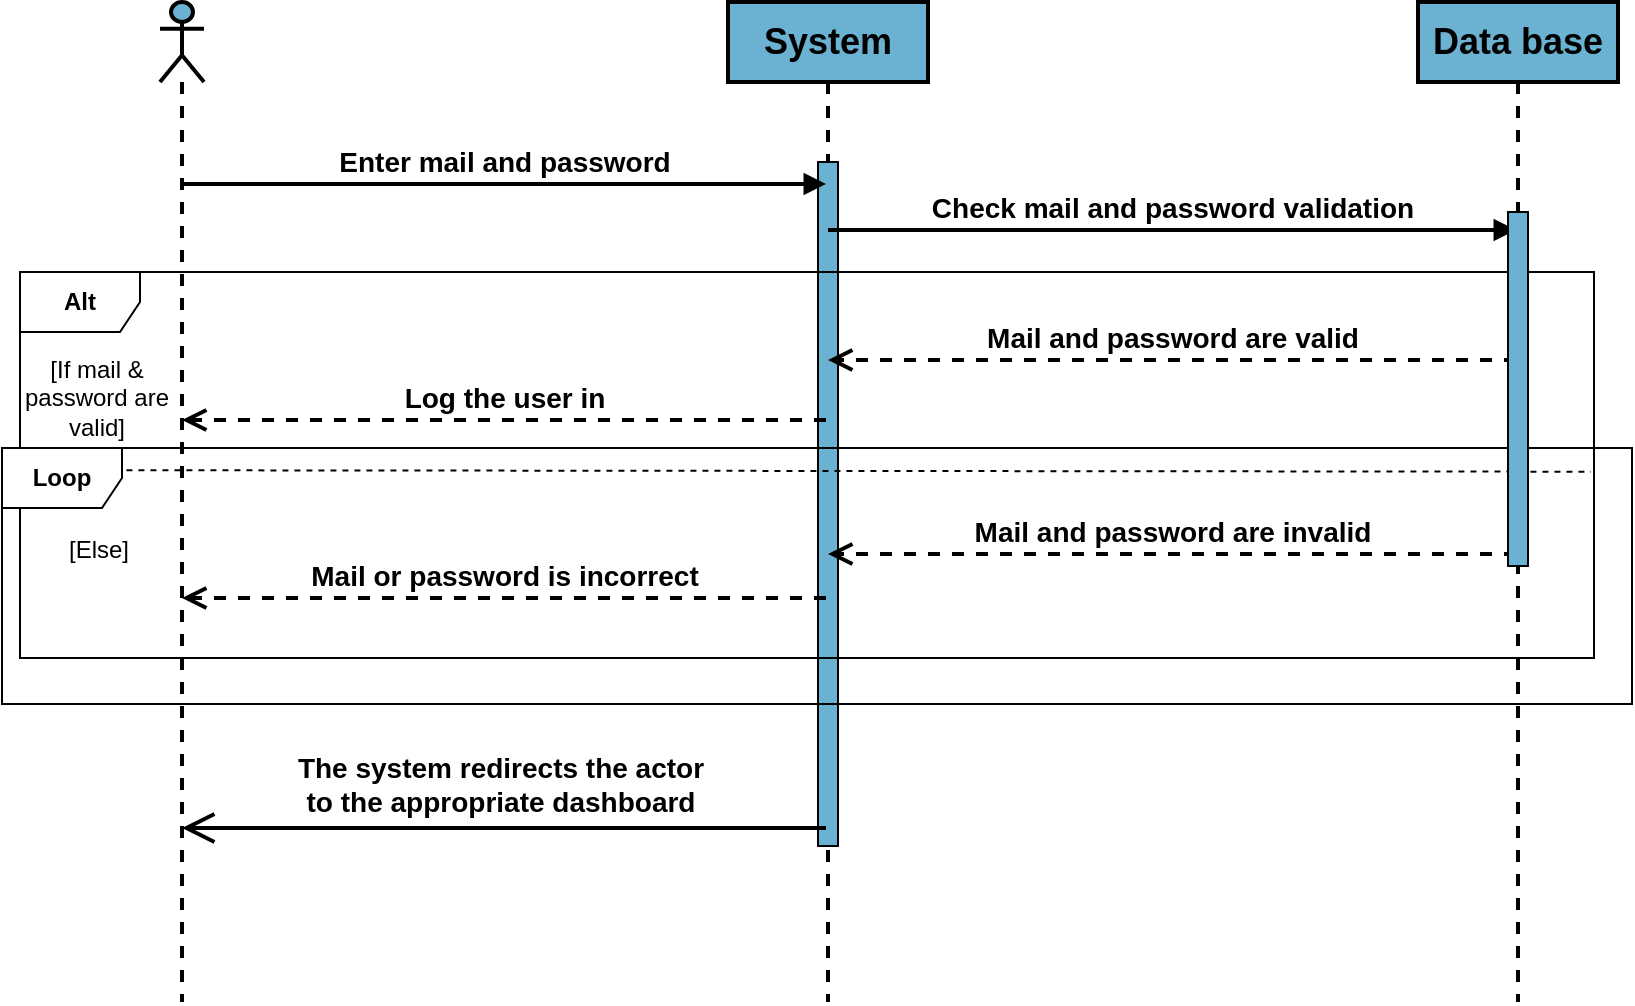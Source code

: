 <mxfile version="24.2.5" type="device">
  <diagram name="Page-1" id="O-xKSkLPYl-1Bb56oxQh">
    <mxGraphModel dx="1050" dy="629" grid="0" gridSize="10" guides="1" tooltips="1" connect="1" arrows="1" fold="1" page="1" pageScale="1" pageWidth="827" pageHeight="1169" math="0" shadow="0">
      <root>
        <mxCell id="0" />
        <mxCell id="1" parent="0" />
        <mxCell id="yFhiEoL9sG4I5cicUTSf-3" value="" style="shape=umlLifeline;perimeter=lifelinePerimeter;whiteSpace=wrap;html=1;container=1;dropTarget=0;collapsible=0;recursiveResize=0;outlineConnect=0;portConstraint=eastwest;newEdgeStyle={&quot;curved&quot;:0,&quot;rounded&quot;:0};participant=umlActor;fillColor=#6BB1D2;strokeWidth=2;" parent="1" vertex="1">
          <mxGeometry x="84" y="28" width="22" height="500" as="geometry" />
        </mxCell>
        <mxCell id="yFhiEoL9sG4I5cicUTSf-4" value="&lt;font style=&quot;font-size: 18px;&quot;&gt;&lt;b&gt;System&lt;/b&gt;&lt;/font&gt;" style="shape=umlLifeline;perimeter=lifelinePerimeter;whiteSpace=wrap;html=1;container=1;dropTarget=0;collapsible=0;recursiveResize=0;outlineConnect=0;portConstraint=eastwest;newEdgeStyle={&quot;curved&quot;:0,&quot;rounded&quot;:0};fillColor=#6BB1D2;strokeWidth=2;" parent="1" vertex="1">
          <mxGeometry x="368" y="28" width="100" height="500" as="geometry" />
        </mxCell>
        <mxCell id="ndBlIhgWlCvM5-CdHkPS-9" value="" style="html=1;points=[[0,0,0,0,5],[0,1,0,0,-5],[1,0,0,0,5],[1,1,0,0,-5]];perimeter=orthogonalPerimeter;outlineConnect=0;targetShapes=umlLifeline;portConstraint=eastwest;newEdgeStyle={&quot;curved&quot;:0,&quot;rounded&quot;:0};fillColor=#6BB1D2;" parent="yFhiEoL9sG4I5cicUTSf-4" vertex="1">
          <mxGeometry x="45" y="80" width="10" height="342" as="geometry" />
        </mxCell>
        <mxCell id="yFhiEoL9sG4I5cicUTSf-6" value="&lt;font style=&quot;font-size: 18px;&quot;&gt;&lt;b&gt;Data base&lt;/b&gt;&lt;/font&gt;" style="shape=umlLifeline;perimeter=lifelinePerimeter;whiteSpace=wrap;html=1;container=1;dropTarget=0;collapsible=0;recursiveResize=0;outlineConnect=0;portConstraint=eastwest;newEdgeStyle={&quot;curved&quot;:0,&quot;rounded&quot;:0};fillColor=#6BB1D2;strokeWidth=2;" parent="1" vertex="1">
          <mxGeometry x="713" y="28" width="100" height="500" as="geometry" />
        </mxCell>
        <mxCell id="yFhiEoL9sG4I5cicUTSf-9" value="&lt;font style=&quot;font-size: 14px;&quot;&gt;&lt;b&gt;Check mail and password validation&lt;/b&gt;&lt;/font&gt;" style="html=1;verticalAlign=bottom;endArrow=block;curved=0;rounded=0;strokeWidth=2;" parent="1" edge="1">
          <mxGeometry width="80" relative="1" as="geometry">
            <mxPoint x="418" y="142" as="sourcePoint" />
            <mxPoint x="762" y="142" as="targetPoint" />
          </mxGeometry>
        </mxCell>
        <mxCell id="yFhiEoL9sG4I5cicUTSf-10" value="&lt;font style=&quot;font-size: 14px;&quot;&gt;&lt;b&gt;Mail and password are valid&lt;/b&gt;&lt;/font&gt;" style="html=1;verticalAlign=bottom;endArrow=open;dashed=1;endSize=8;curved=0;rounded=0;strokeWidth=2;" parent="1" edge="1">
          <mxGeometry relative="1" as="geometry">
            <mxPoint x="762" y="207" as="sourcePoint" />
            <mxPoint x="418" y="207" as="targetPoint" />
          </mxGeometry>
        </mxCell>
        <mxCell id="yFhiEoL9sG4I5cicUTSf-11" value="&lt;font style=&quot;font-size: 14px;&quot;&gt;&lt;b&gt;Mail and password are invalid&lt;/b&gt;&lt;/font&gt;" style="html=1;verticalAlign=bottom;endArrow=open;dashed=1;endSize=8;curved=0;rounded=0;strokeWidth=2;" parent="1" edge="1">
          <mxGeometry relative="1" as="geometry">
            <mxPoint x="762" y="304" as="sourcePoint" />
            <mxPoint x="418" y="304" as="targetPoint" />
          </mxGeometry>
        </mxCell>
        <mxCell id="yFhiEoL9sG4I5cicUTSf-17" value="&lt;b&gt;Alt&lt;/b&gt;" style="shape=umlFrame;whiteSpace=wrap;html=1;pointerEvents=0;" parent="1" vertex="1">
          <mxGeometry x="14" y="163" width="787" height="193" as="geometry" />
        </mxCell>
        <mxCell id="yFhiEoL9sG4I5cicUTSf-22" value="&lt;font style=&quot;font-size: 12px;&quot;&gt;[If mail &amp;amp;&lt;br&gt;password are&lt;br&gt;valid]&lt;/font&gt;" style="text;html=1;align=center;verticalAlign=middle;resizable=0;points=[];autosize=1;strokeColor=none;fillColor=none;" parent="1" vertex="1">
          <mxGeometry x="7" y="198" width="90" height="55" as="geometry" />
        </mxCell>
        <mxCell id="yFhiEoL9sG4I5cicUTSf-23" value="" style="endArrow=none;dashed=1;html=1;rounded=0;entryX=0.998;entryY=0.507;entryDx=0;entryDy=0;entryPerimeter=0;exitX=-0.001;exitY=0.503;exitDx=0;exitDy=0;exitPerimeter=0;strokeWidth=1;" parent="1" edge="1">
          <mxGeometry width="50" height="50" relative="1" as="geometry">
            <mxPoint x="25.225" y="262.079" as="sourcePoint" />
            <mxPoint x="799.45" y="262.851" as="targetPoint" />
          </mxGeometry>
        </mxCell>
        <mxCell id="yFhiEoL9sG4I5cicUTSf-24" value="[Else]" style="text;html=1;align=center;verticalAlign=middle;resizable=0;points=[];autosize=1;strokeColor=none;fillColor=none;" parent="1" vertex="1">
          <mxGeometry x="29" y="289" width="48" height="26" as="geometry" />
        </mxCell>
        <mxCell id="ndBlIhgWlCvM5-CdHkPS-2" value="&lt;font style=&quot;font-size: 14px;&quot;&gt;&lt;b&gt;Enter mail and password&lt;/b&gt;&lt;/font&gt;" style="html=1;verticalAlign=bottom;endArrow=block;curved=0;rounded=0;strokeWidth=2;" parent="1" edge="1">
          <mxGeometry width="80" relative="1" as="geometry">
            <mxPoint x="95" y="119" as="sourcePoint" />
            <mxPoint x="417" y="119" as="targetPoint" />
          </mxGeometry>
        </mxCell>
        <mxCell id="ndBlIhgWlCvM5-CdHkPS-3" value="&lt;font style=&quot;font-size: 14px;&quot;&gt;&lt;b&gt;Log the user in&lt;/b&gt;&lt;/font&gt;" style="html=1;verticalAlign=bottom;endArrow=open;dashed=1;endSize=8;curved=0;rounded=0;strokeWidth=2;" parent="1" edge="1">
          <mxGeometry relative="1" as="geometry">
            <mxPoint x="417" y="237" as="sourcePoint" />
            <mxPoint x="95" y="237" as="targetPoint" />
          </mxGeometry>
        </mxCell>
        <mxCell id="ndBlIhgWlCvM5-CdHkPS-4" value="&lt;font style=&quot;font-size: 14px;&quot;&gt;&lt;b&gt;Mail or password is incorrect&lt;/b&gt;&lt;/font&gt;" style="html=1;verticalAlign=bottom;endArrow=open;dashed=1;endSize=8;curved=0;rounded=0;strokeWidth=2;" parent="1" edge="1">
          <mxGeometry relative="1" as="geometry">
            <mxPoint x="417" y="326" as="sourcePoint" />
            <mxPoint x="95" y="326" as="targetPoint" />
          </mxGeometry>
        </mxCell>
        <mxCell id="ndBlIhgWlCvM5-CdHkPS-5" value="&lt;b&gt;Loop&lt;/b&gt;" style="shape=umlFrame;whiteSpace=wrap;html=1;pointerEvents=0;" parent="1" vertex="1">
          <mxGeometry x="5" y="251" width="815" height="128" as="geometry" />
        </mxCell>
        <mxCell id="ndBlIhgWlCvM5-CdHkPS-7" value="" style="endArrow=open;endFill=1;endSize=12;html=1;rounded=0;strokeWidth=2;" parent="1" edge="1">
          <mxGeometry width="160" relative="1" as="geometry">
            <mxPoint x="417" y="441" as="sourcePoint" />
            <mxPoint x="95" y="441" as="targetPoint" />
          </mxGeometry>
        </mxCell>
        <mxCell id="ndBlIhgWlCvM5-CdHkPS-8" value="&lt;b style=&quot;font-size: 14px;&quot;&gt;The system redirects the actor&lt;br&gt;to the appropriate dashboard&lt;/b&gt;" style="edgeLabel;html=1;align=center;verticalAlign=middle;resizable=0;points=[];" parent="ndBlIhgWlCvM5-CdHkPS-7" vertex="1" connectable="0">
          <mxGeometry x="0.011" y="1" relative="1" as="geometry">
            <mxPoint y="-23" as="offset" />
          </mxGeometry>
        </mxCell>
        <mxCell id="ndBlIhgWlCvM5-CdHkPS-10" value="" style="html=1;points=[[0,0,0,0,5],[0,1,0,0,-5],[1,0,0,0,5],[1,1,0,0,-5]];perimeter=orthogonalPerimeter;outlineConnect=0;targetShapes=umlLifeline;portConstraint=eastwest;newEdgeStyle={&quot;curved&quot;:0,&quot;rounded&quot;:0};fillColor=#6BB1D2;" parent="1" vertex="1">
          <mxGeometry x="758" y="133" width="10" height="177" as="geometry" />
        </mxCell>
      </root>
    </mxGraphModel>
  </diagram>
</mxfile>
